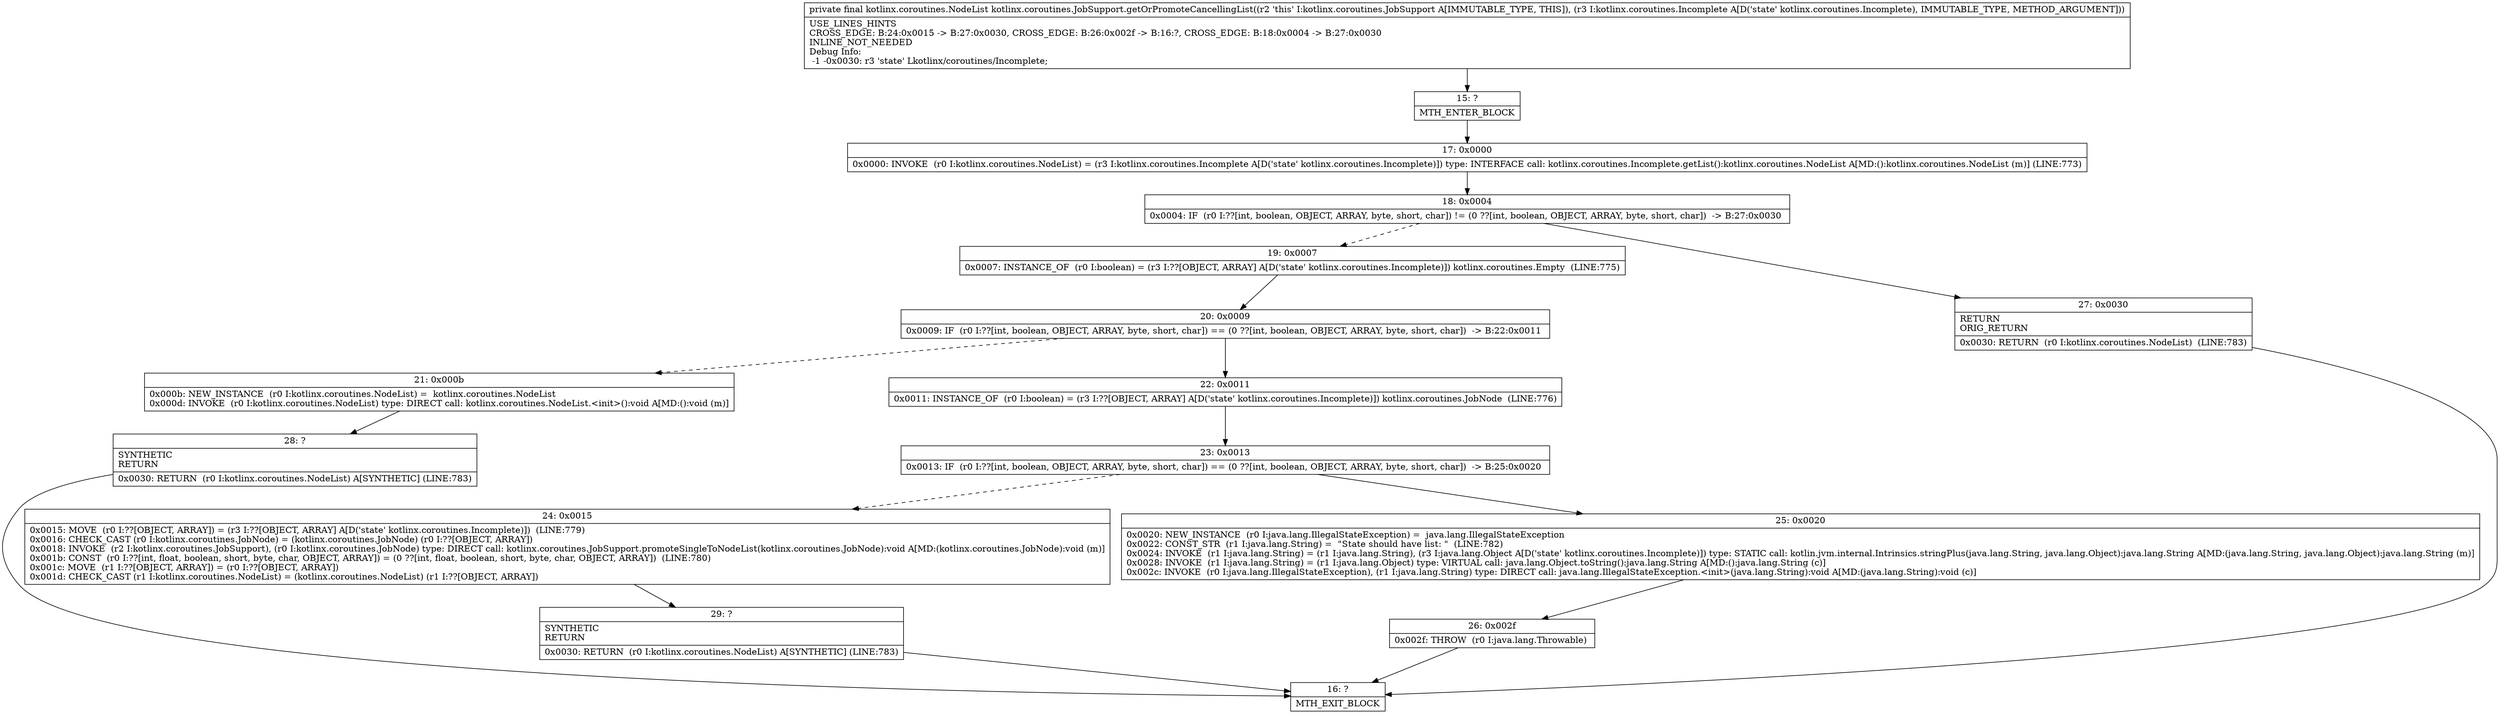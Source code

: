 digraph "CFG forkotlinx.coroutines.JobSupport.getOrPromoteCancellingList(Lkotlinx\/coroutines\/Incomplete;)Lkotlinx\/coroutines\/NodeList;" {
Node_15 [shape=record,label="{15\:\ ?|MTH_ENTER_BLOCK\l}"];
Node_17 [shape=record,label="{17\:\ 0x0000|0x0000: INVOKE  (r0 I:kotlinx.coroutines.NodeList) = (r3 I:kotlinx.coroutines.Incomplete A[D('state' kotlinx.coroutines.Incomplete)]) type: INTERFACE call: kotlinx.coroutines.Incomplete.getList():kotlinx.coroutines.NodeList A[MD:():kotlinx.coroutines.NodeList (m)] (LINE:773)\l}"];
Node_18 [shape=record,label="{18\:\ 0x0004|0x0004: IF  (r0 I:??[int, boolean, OBJECT, ARRAY, byte, short, char]) != (0 ??[int, boolean, OBJECT, ARRAY, byte, short, char])  \-\> B:27:0x0030 \l}"];
Node_19 [shape=record,label="{19\:\ 0x0007|0x0007: INSTANCE_OF  (r0 I:boolean) = (r3 I:??[OBJECT, ARRAY] A[D('state' kotlinx.coroutines.Incomplete)]) kotlinx.coroutines.Empty  (LINE:775)\l}"];
Node_20 [shape=record,label="{20\:\ 0x0009|0x0009: IF  (r0 I:??[int, boolean, OBJECT, ARRAY, byte, short, char]) == (0 ??[int, boolean, OBJECT, ARRAY, byte, short, char])  \-\> B:22:0x0011 \l}"];
Node_21 [shape=record,label="{21\:\ 0x000b|0x000b: NEW_INSTANCE  (r0 I:kotlinx.coroutines.NodeList) =  kotlinx.coroutines.NodeList \l0x000d: INVOKE  (r0 I:kotlinx.coroutines.NodeList) type: DIRECT call: kotlinx.coroutines.NodeList.\<init\>():void A[MD:():void (m)]\l}"];
Node_28 [shape=record,label="{28\:\ ?|SYNTHETIC\lRETURN\l|0x0030: RETURN  (r0 I:kotlinx.coroutines.NodeList) A[SYNTHETIC] (LINE:783)\l}"];
Node_16 [shape=record,label="{16\:\ ?|MTH_EXIT_BLOCK\l}"];
Node_22 [shape=record,label="{22\:\ 0x0011|0x0011: INSTANCE_OF  (r0 I:boolean) = (r3 I:??[OBJECT, ARRAY] A[D('state' kotlinx.coroutines.Incomplete)]) kotlinx.coroutines.JobNode  (LINE:776)\l}"];
Node_23 [shape=record,label="{23\:\ 0x0013|0x0013: IF  (r0 I:??[int, boolean, OBJECT, ARRAY, byte, short, char]) == (0 ??[int, boolean, OBJECT, ARRAY, byte, short, char])  \-\> B:25:0x0020 \l}"];
Node_24 [shape=record,label="{24\:\ 0x0015|0x0015: MOVE  (r0 I:??[OBJECT, ARRAY]) = (r3 I:??[OBJECT, ARRAY] A[D('state' kotlinx.coroutines.Incomplete)])  (LINE:779)\l0x0016: CHECK_CAST (r0 I:kotlinx.coroutines.JobNode) = (kotlinx.coroutines.JobNode) (r0 I:??[OBJECT, ARRAY]) \l0x0018: INVOKE  (r2 I:kotlinx.coroutines.JobSupport), (r0 I:kotlinx.coroutines.JobNode) type: DIRECT call: kotlinx.coroutines.JobSupport.promoteSingleToNodeList(kotlinx.coroutines.JobNode):void A[MD:(kotlinx.coroutines.JobNode):void (m)]\l0x001b: CONST  (r0 I:??[int, float, boolean, short, byte, char, OBJECT, ARRAY]) = (0 ??[int, float, boolean, short, byte, char, OBJECT, ARRAY])  (LINE:780)\l0x001c: MOVE  (r1 I:??[OBJECT, ARRAY]) = (r0 I:??[OBJECT, ARRAY]) \l0x001d: CHECK_CAST (r1 I:kotlinx.coroutines.NodeList) = (kotlinx.coroutines.NodeList) (r1 I:??[OBJECT, ARRAY]) \l}"];
Node_29 [shape=record,label="{29\:\ ?|SYNTHETIC\lRETURN\l|0x0030: RETURN  (r0 I:kotlinx.coroutines.NodeList) A[SYNTHETIC] (LINE:783)\l}"];
Node_25 [shape=record,label="{25\:\ 0x0020|0x0020: NEW_INSTANCE  (r0 I:java.lang.IllegalStateException) =  java.lang.IllegalStateException \l0x0022: CONST_STR  (r1 I:java.lang.String) =  \"State should have list: \"  (LINE:782)\l0x0024: INVOKE  (r1 I:java.lang.String) = (r1 I:java.lang.String), (r3 I:java.lang.Object A[D('state' kotlinx.coroutines.Incomplete)]) type: STATIC call: kotlin.jvm.internal.Intrinsics.stringPlus(java.lang.String, java.lang.Object):java.lang.String A[MD:(java.lang.String, java.lang.Object):java.lang.String (m)]\l0x0028: INVOKE  (r1 I:java.lang.String) = (r1 I:java.lang.Object) type: VIRTUAL call: java.lang.Object.toString():java.lang.String A[MD:():java.lang.String (c)]\l0x002c: INVOKE  (r0 I:java.lang.IllegalStateException), (r1 I:java.lang.String) type: DIRECT call: java.lang.IllegalStateException.\<init\>(java.lang.String):void A[MD:(java.lang.String):void (c)]\l}"];
Node_26 [shape=record,label="{26\:\ 0x002f|0x002f: THROW  (r0 I:java.lang.Throwable) \l}"];
Node_27 [shape=record,label="{27\:\ 0x0030|RETURN\lORIG_RETURN\l|0x0030: RETURN  (r0 I:kotlinx.coroutines.NodeList)  (LINE:783)\l}"];
MethodNode[shape=record,label="{private final kotlinx.coroutines.NodeList kotlinx.coroutines.JobSupport.getOrPromoteCancellingList((r2 'this' I:kotlinx.coroutines.JobSupport A[IMMUTABLE_TYPE, THIS]), (r3 I:kotlinx.coroutines.Incomplete A[D('state' kotlinx.coroutines.Incomplete), IMMUTABLE_TYPE, METHOD_ARGUMENT]))  | USE_LINES_HINTS\lCROSS_EDGE: B:24:0x0015 \-\> B:27:0x0030, CROSS_EDGE: B:26:0x002f \-\> B:16:?, CROSS_EDGE: B:18:0x0004 \-\> B:27:0x0030\lINLINE_NOT_NEEDED\lDebug Info:\l  \-1 \-0x0030: r3 'state' Lkotlinx\/coroutines\/Incomplete;\l}"];
MethodNode -> Node_15;Node_15 -> Node_17;
Node_17 -> Node_18;
Node_18 -> Node_19[style=dashed];
Node_18 -> Node_27;
Node_19 -> Node_20;
Node_20 -> Node_21[style=dashed];
Node_20 -> Node_22;
Node_21 -> Node_28;
Node_28 -> Node_16;
Node_22 -> Node_23;
Node_23 -> Node_24[style=dashed];
Node_23 -> Node_25;
Node_24 -> Node_29;
Node_29 -> Node_16;
Node_25 -> Node_26;
Node_26 -> Node_16;
Node_27 -> Node_16;
}

